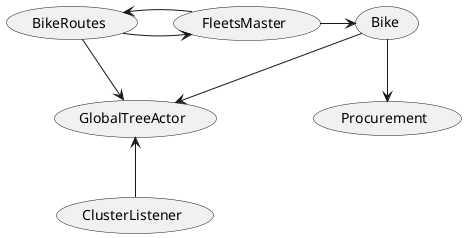 @startuml

(BikeRoutes) -> (FleetsMaster)
(BikeRoutes) <- (FleetsMaster)
(FleetsMaster) -> (Bike)
(Bike) -down-> (Procurement)
(BikeRoutes) -down-> (GlobalTreeActor)
(Bike) -> (GlobalTreeActor)
(ClusterListener) -up-> (GlobalTreeActor)

@enduml